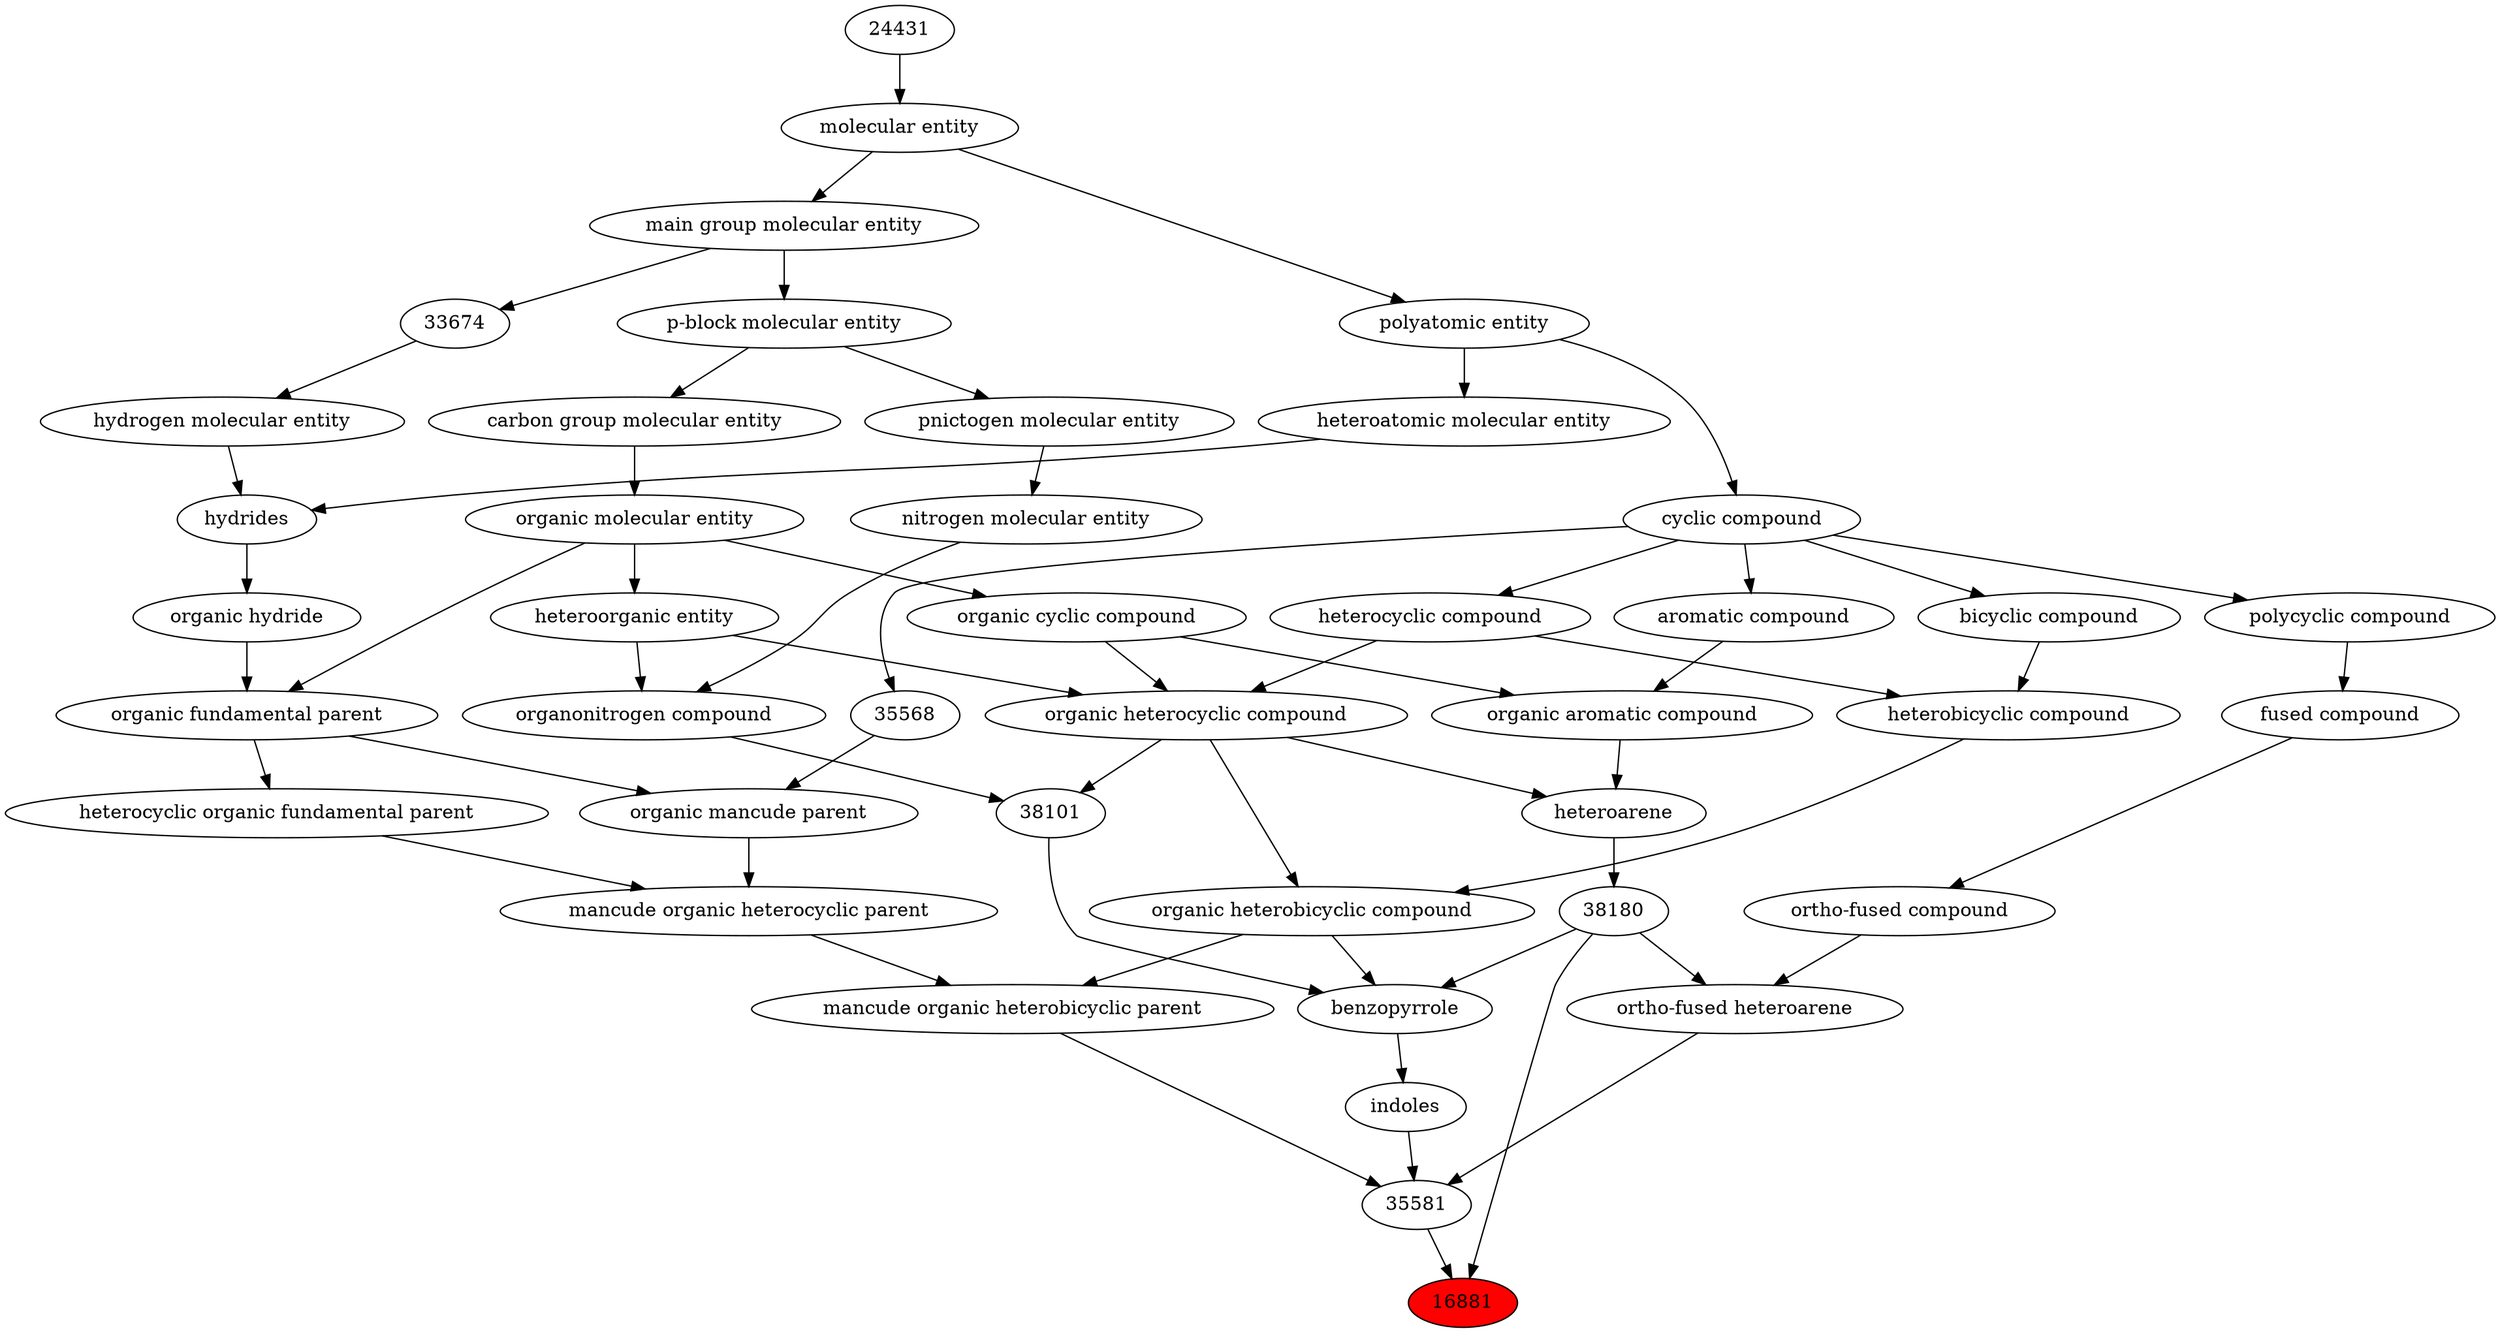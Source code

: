 digraph tree{ 
16881 [label="16881" fillcolor=red style=filled]
35581 -> 16881
38180 -> 16881
35581 [label="35581"]
35570 -> 35581
24828 -> 35581
52362 -> 35581
38180 [label="38180"]
33833 -> 38180
35570 [label="mancude organic heterobicyclic parent"]
27171 -> 35570
35571 -> 35570
24828 [label="indoles"]
22728 -> 24828
52362 [label="ortho-fused heteroarene"]
33637 -> 52362
38180 -> 52362
33833 [label="heteroarene"]
33659 -> 33833
24532 -> 33833
27171 [label="organic heterobicyclic compound"]
33672 -> 27171
24532 -> 27171
35571 [label="mancude organic heterocyclic parent"]
35573 -> 35571
35552 -> 35571
22728 [label="benzopyrrole"]
27171 -> 22728
38101 -> 22728
38180 -> 22728
33637 [label="ortho-fused compound"]
35293 -> 33637
33659 [label="organic aromatic compound"]
33832 -> 33659
33655 -> 33659
24532 [label="organic heterocyclic compound"]
33285 -> 24532
33832 -> 24532
5686 -> 24532
33672 [label="heterobicyclic compound"]
33636 -> 33672
5686 -> 33672
35573 [label="organic mancude parent"]
35568 -> 35573
33245 -> 35573
35552 [label="heterocyclic organic fundamental parent"]
33245 -> 35552
38101 [label="38101"]
24532 -> 38101
35352 -> 38101
35293 [label="fused compound"]
33635 -> 35293
33832 [label="organic cyclic compound"]
50860 -> 33832
33655 [label="aromatic compound"]
33595 -> 33655
33285 [label="heteroorganic entity"]
50860 -> 33285
5686 [label="heterocyclic compound"]
33595 -> 5686
33636 [label="bicyclic compound"]
33595 -> 33636
35568 [label="35568"]
33595 -> 35568
33245 [label="organic fundamental parent"]
50860 -> 33245
37175 -> 33245
35352 [label="organonitrogen compound"]
51143 -> 35352
33285 -> 35352
33635 [label="polycyclic compound"]
33595 -> 33635
50860 [label="organic molecular entity"]
33582 -> 50860
33595 [label="cyclic compound"]
36357 -> 33595
37175 [label="organic hydride"]
33692 -> 37175
51143 [label="nitrogen molecular entity"]
33302 -> 51143
33582 [label="carbon group molecular entity"]
33675 -> 33582
36357 [label="polyatomic entity"]
23367 -> 36357
33692 [label="hydrides"]
33608 -> 33692
37577 -> 33692
33302 [label="pnictogen molecular entity"]
33675 -> 33302
33675 [label="p-block molecular entity"]
33579 -> 33675
23367 [label="molecular entity"]
24431 -> 23367
33608 [label="hydrogen molecular entity"]
33674 -> 33608
37577 [label="heteroatomic molecular entity"]
36357 -> 37577
33579 [label="main group molecular entity"]
23367 -> 33579
24431 [label="24431"]
33674 [label="33674"]
33579 -> 33674
}